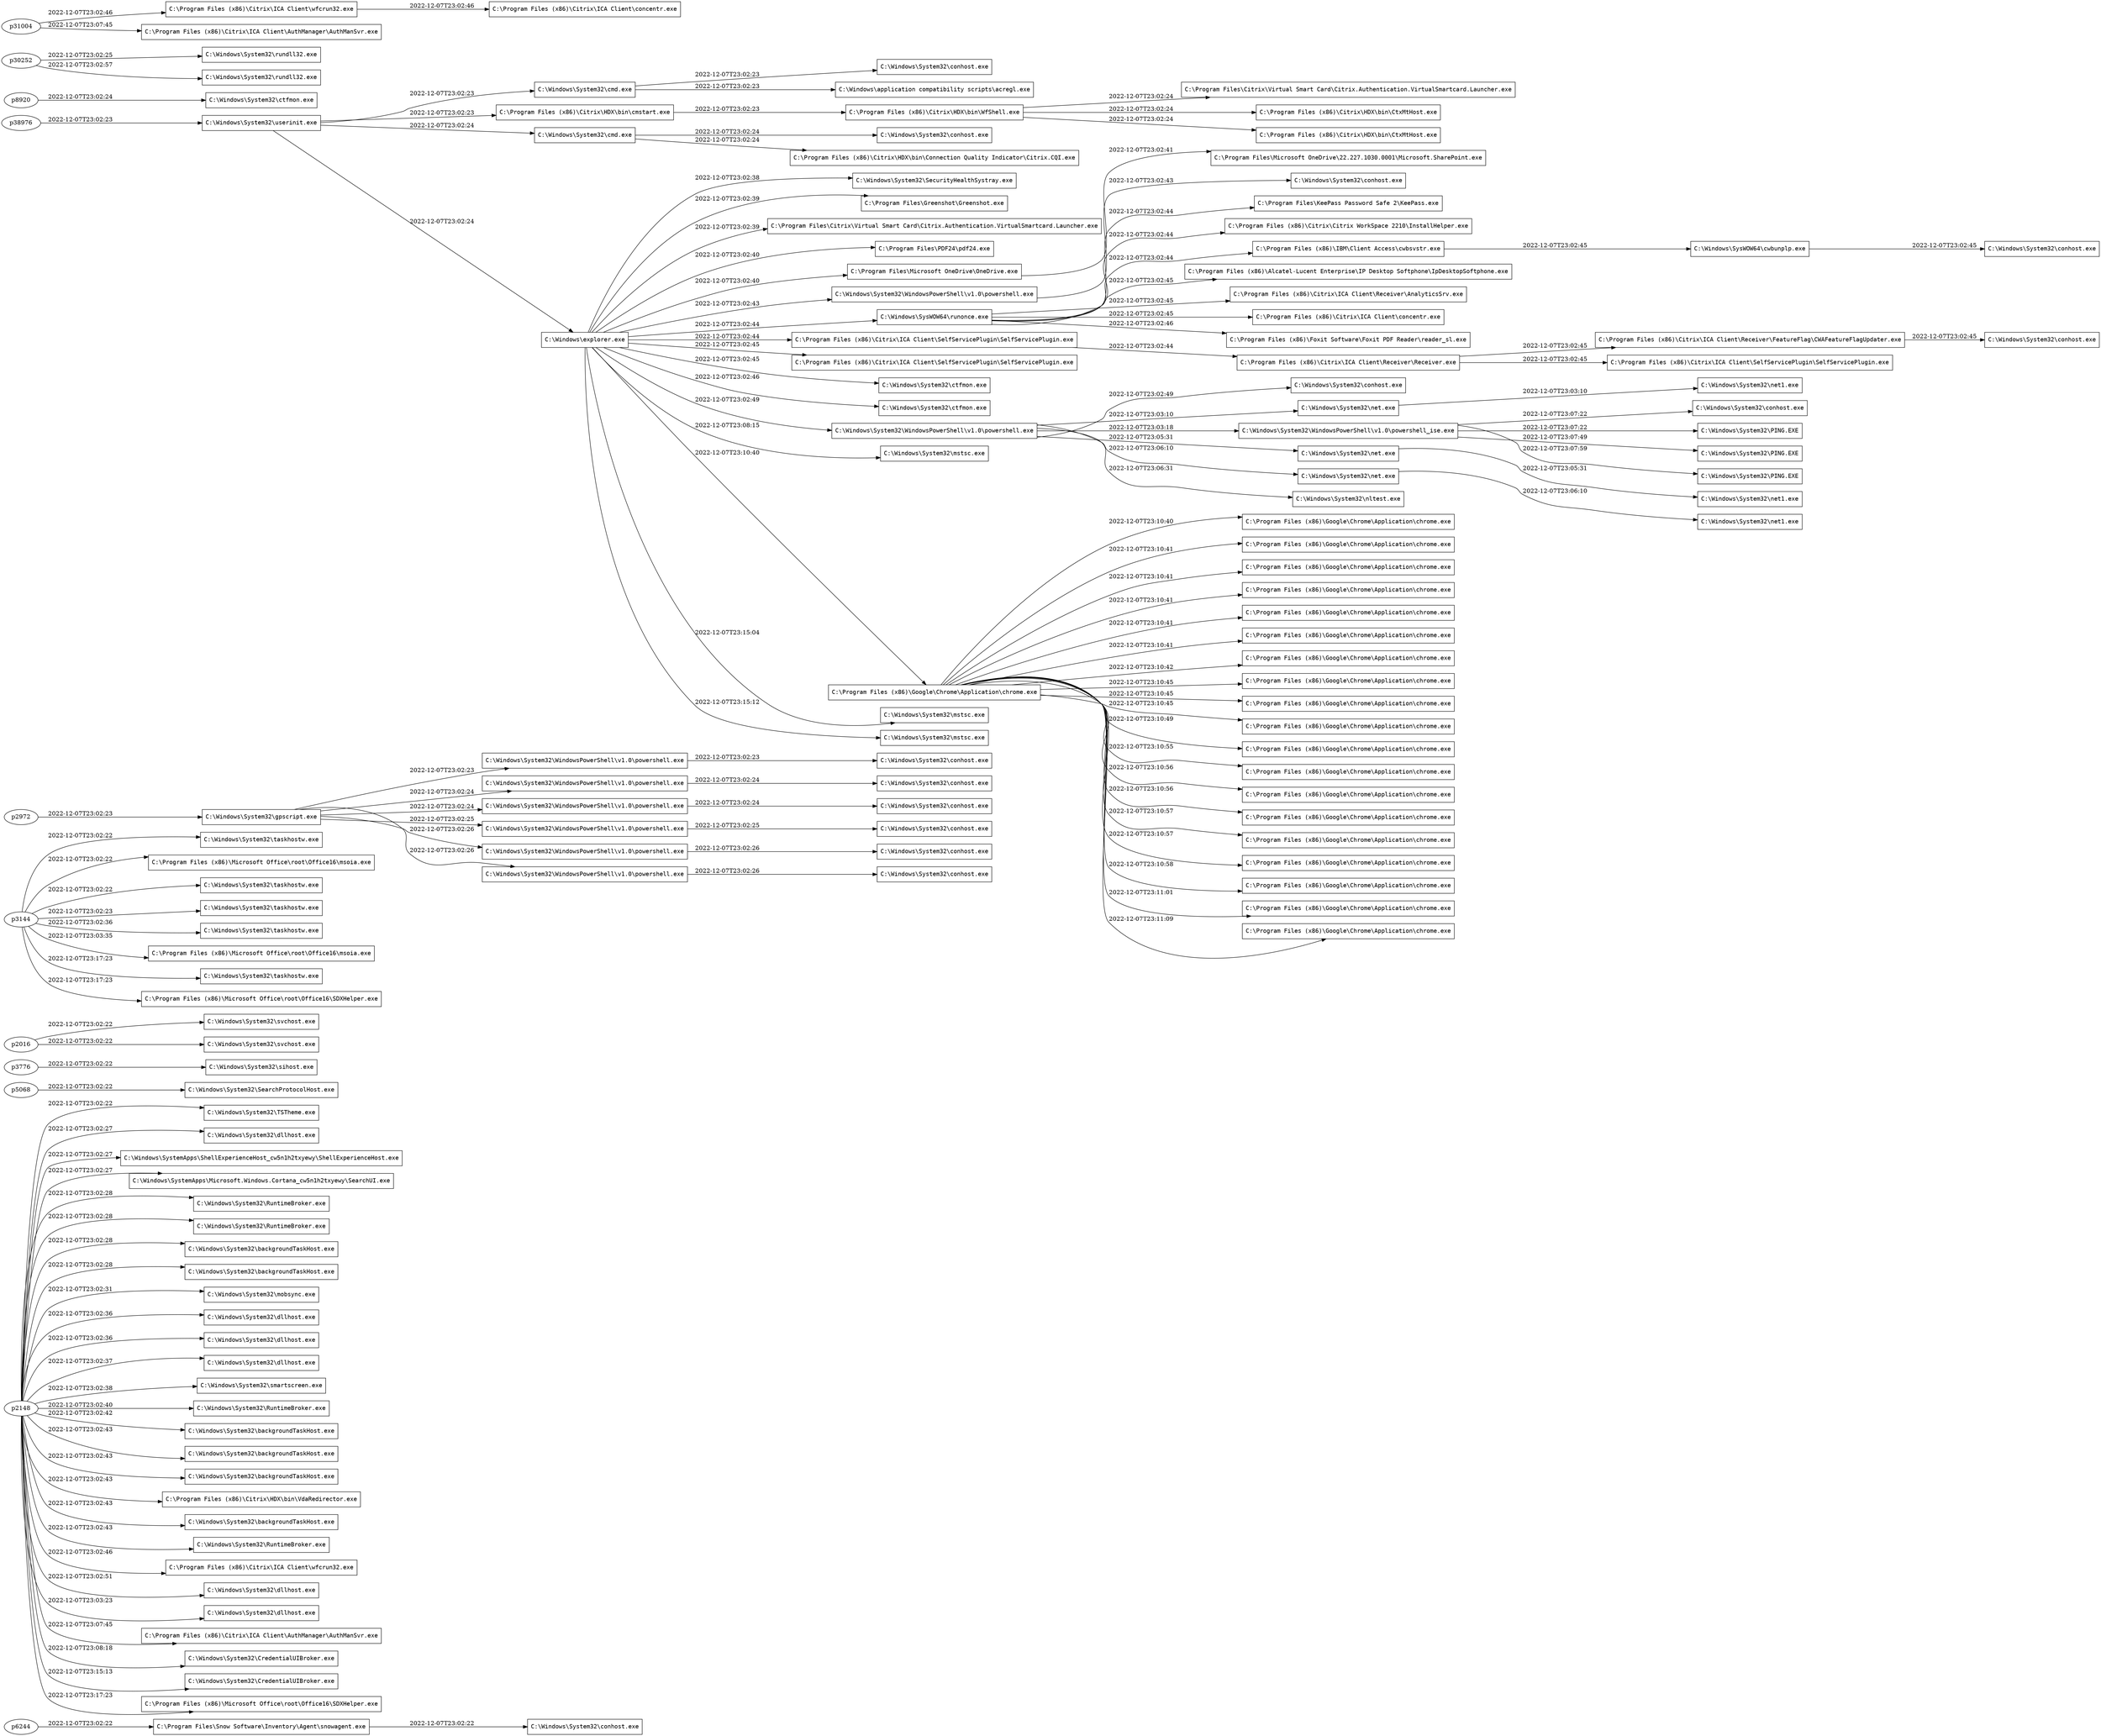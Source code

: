 digraph {
rankdir="LR";
p13848 [label=<<FONT FACE="Courier">C:\\Program Files\\Snow Software\\Inventory\\Agent\\snowagent.exe</FONT>>, shape="box"];
p6244 -> p13848 [label="2022-12-07T23:02:22"]
p19332 [label=<<FONT FACE="Courier">C:\\Windows\\System32\\conhost.exe</FONT>>, shape="box"];
p13848 -> p19332 [label="2022-12-07T23:02:22"]
p33356 [label=<<FONT FACE="Courier">C:\\Windows\\System32\\TSTheme.exe</FONT>>, shape="box"];
p2148 -> p33356 [label="2022-12-07T23:02:22"]
p39512 [label=<<FONT FACE="Courier">C:\\Windows\\System32\\SearchProtocolHost.exe</FONT>>, shape="box"];
p5068 -> p39512 [label="2022-12-07T23:02:22"]
p29092 [label=<<FONT FACE="Courier">C:\\Windows\\System32\\sihost.exe</FONT>>, shape="box"];
p3776 -> p29092 [label="2022-12-07T23:02:22"]
p21592 [label=<<FONT FACE="Courier">C:\\Windows\\System32\\svchost.exe</FONT>>, shape="box"];
p2016 -> p21592 [label="2022-12-07T23:02:22"]
p31720 [label=<<FONT FACE="Courier">C:\\Windows\\System32\\svchost.exe</FONT>>, shape="box"];
p2016 -> p31720 [label="2022-12-07T23:02:22"]
p30572 [label=<<FONT FACE="Courier">C:\\Windows\\System32\\taskhostw.exe</FONT>>, shape="box"];
p3144 -> p30572 [label="2022-12-07T23:02:22"]
p35872 [label=<<FONT FACE="Courier">C:\\Program Files (x86)\\Microsoft Office\\root\\Office16\\msoia.exe</FONT>>, shape="box"];
p3144 -> p35872 [label="2022-12-07T23:02:22"]
p32800 [label=<<FONT FACE="Courier">C:\\Windows\\System32\\taskhostw.exe</FONT>>, shape="box"];
p3144 -> p32800 [label="2022-12-07T23:02:22"]
p11892 [label=<<FONT FACE="Courier">C:\\Windows\\System32\\taskhostw.exe</FONT>>, shape="box"];
p3144 -> p11892 [label="2022-12-07T23:02:23"]
p22548 [label=<<FONT FACE="Courier">C:\\Windows\\System32\\gpscript.exe</FONT>>, shape="box"];
p2972 -> p22548 [label="2022-12-07T23:02:23"]
p25876 [label=<<FONT FACE="Courier">C:\\Windows\\System32\\WindowsPowerShell\\v1.0\\powershell.exe</FONT>>, shape="box"];
p22548 -> p25876 [label="2022-12-07T23:02:23"]
p39608 [label=<<FONT FACE="Courier">C:\\Windows\\System32\\conhost.exe</FONT>>, shape="box"];
p25876 -> p39608 [label="2022-12-07T23:02:23"]
p23436 [label=<<FONT FACE="Courier">C:\\Windows\\System32\\WindowsPowerShell\\v1.0\\powershell.exe</FONT>>, shape="box"];
p22548 -> p23436 [label="2022-12-07T23:02:24"]
p31904 [label=<<FONT FACE="Courier">C:\\Windows\\System32\\conhost.exe</FONT>>, shape="box"];
p23436 -> p31904 [label="2022-12-07T23:02:24"]
p30396 [label=<<FONT FACE="Courier">C:\\Windows\\System32\\WindowsPowerShell\\v1.0\\powershell.exe</FONT>>, shape="box"];
p22548 -> p30396 [label="2022-12-07T23:02:24"]
p16972 [label=<<FONT FACE="Courier">C:\\Windows\\System32\\conhost.exe</FONT>>, shape="box"];
p30396 -> p16972 [label="2022-12-07T23:02:24"]
p23952 [label=<<FONT FACE="Courier">C:\\Windows\\System32\\WindowsPowerShell\\v1.0\\powershell.exe</FONT>>, shape="box"];
p22548 -> p23952 [label="2022-12-07T23:02:25"]
p11328 [label=<<FONT FACE="Courier">C:\\Windows\\System32\\conhost.exe</FONT>>, shape="box"];
p23952 -> p11328 [label="2022-12-07T23:02:25"]
p34136 [label=<<FONT FACE="Courier">C:\\Windows\\System32\\WindowsPowerShell\\v1.0\\powershell.exe</FONT>>, shape="box"];
p22548 -> p34136 [label="2022-12-07T23:02:26"]
p7092 [label=<<FONT FACE="Courier">C:\\Windows\\System32\\conhost.exe</FONT>>, shape="box"];
p34136 -> p7092 [label="2022-12-07T23:02:26"]
p23496 [label=<<FONT FACE="Courier">C:\\Windows\\System32\\WindowsPowerShell\\v1.0\\powershell.exe</FONT>>, shape="box"];
p22548 -> p23496 [label="2022-12-07T23:02:26"]
p40100 [label=<<FONT FACE="Courier">C:\\Windows\\System32\\conhost.exe</FONT>>, shape="box"];
p23496 -> p40100 [label="2022-12-07T23:02:26"]
p3596 [label=<<FONT FACE="Courier">C:\\Windows\\System32\\userinit.exe</FONT>>, shape="box"];
p38976 -> p3596 [label="2022-12-07T23:02:23"]
p16264 [label=<<FONT FACE="Courier">C:\\Windows\\System32\\cmd.exe</FONT>>, shape="box"];
p3596 -> p16264 [label="2022-12-07T23:02:23"]
p8436 [label=<<FONT FACE="Courier">C:\\Windows\\System32\\conhost.exe</FONT>>, shape="box"];
p16264 -> p8436 [label="2022-12-07T23:02:23"]
p21752 [label=<<FONT FACE="Courier">C:\\Windows\\application compatibility scripts\\acregl.exe</FONT>>, shape="box"];
p16264 -> p21752 [label="2022-12-07T23:02:23"]
p13160 [label=<<FONT FACE="Courier">C:\\Program Files (x86)\\Citrix\\HDX\\bin\\cmstart.exe</FONT>>, shape="box"];
p3596 -> p13160 [label="2022-12-07T23:02:23"]
p29560 [label=<<FONT FACE="Courier">C:\\Program Files (x86)\\Citrix\\HDX\\bin\\WfShell.exe</FONT>>, shape="box"];
p13160 -> p29560 [label="2022-12-07T23:02:23"]
p25420 [label=<<FONT FACE="Courier">C:\\Program Files\\Citrix\\Virtual Smart Card\\Citrix.Authentication.VirtualSmartcard.Launcher.exe</FONT>>, shape="box"];
p29560 -> p25420 [label="2022-12-07T23:02:24"]
p27928 [label=<<FONT FACE="Courier">C:\\Program Files (x86)\\Citrix\\HDX\\bin\\CtxMtHost.exe</FONT>>, shape="box"];
p29560 -> p27928 [label="2022-12-07T23:02:24"]
p35748 [label=<<FONT FACE="Courier">C:\\Program Files (x86)\\Citrix\\HDX\\bin\\CtxMtHost.exe</FONT>>, shape="box"];
p29560 -> p35748 [label="2022-12-07T23:02:24"]
p15464 [label=<<FONT FACE="Courier">C:\\Windows\\System32\\cmd.exe</FONT>>, shape="box"];
p3596 -> p15464 [label="2022-12-07T23:02:24"]
p31400 [label=<<FONT FACE="Courier">C:\\Windows\\System32\\conhost.exe</FONT>>, shape="box"];
p15464 -> p31400 [label="2022-12-07T23:02:24"]
p15148 [label=<<FONT FACE="Courier">C:\\Program Files (x86)\\Citrix\\HDX\\bin\\Connection Quality Indicator\\Citrix.CQI.exe</FONT>>, shape="box"];
p15464 -> p15148 [label="2022-12-07T23:02:24"]
p9444 [label=<<FONT FACE="Courier">C:\\Windows\\explorer.exe</FONT>>, shape="box"];
p3596 -> p9444 [label="2022-12-07T23:02:24"]
p9528 [label=<<FONT FACE="Courier">C:\\Windows\\System32\\SecurityHealthSystray.exe</FONT>>, shape="box"];
p9444 -> p9528 [label="2022-12-07T23:02:38"]
p19780 [label=<<FONT FACE="Courier">C:\\Program Files\\Greenshot\\Greenshot.exe</FONT>>, shape="box"];
p9444 -> p19780 [label="2022-12-07T23:02:39"]
p10236 [label=<<FONT FACE="Courier">C:\\Program Files\\Citrix\\Virtual Smart Card\\Citrix.Authentication.VirtualSmartcard.Launcher.exe</FONT>>, shape="box"];
p9444 -> p10236 [label="2022-12-07T23:02:39"]
p8716 [label=<<FONT FACE="Courier">C:\\Program Files\\PDF24\\pdf24.exe</FONT>>, shape="box"];
p9444 -> p8716 [label="2022-12-07T23:02:40"]
p7884 [label=<<FONT FACE="Courier">C:\\Program Files\\Microsoft OneDrive\\OneDrive.exe</FONT>>, shape="box"];
p9444 -> p7884 [label="2022-12-07T23:02:40"]
p34888 [label=<<FONT FACE="Courier">C:\\Program Files\\Microsoft OneDrive\\22.227.1030.0001\\Microsoft.SharePoint.exe</FONT>>, shape="box"];
p7884 -> p34888 [label="2022-12-07T23:02:41"]
p27796 [label=<<FONT FACE="Courier">C:\\Windows\\System32\\WindowsPowerShell\\v1.0\\powershell.exe</FONT>>, shape="box"];
p9444 -> p27796 [label="2022-12-07T23:02:43"]
p39504 [label=<<FONT FACE="Courier">C:\\Windows\\System32\\conhost.exe</FONT>>, shape="box"];
p27796 -> p39504 [label="2022-12-07T23:02:43"]
p23828 [label=<<FONT FACE="Courier">C:\\Windows\\SysWOW64\\runonce.exe</FONT>>, shape="box"];
p9444 -> p23828 [label="2022-12-07T23:02:44"]
p24584 [label=<<FONT FACE="Courier">C:\\Program Files\\KeePass Password Safe 2\\KeePass.exe</FONT>>, shape="box"];
p23828 -> p24584 [label="2022-12-07T23:02:44"]
p24540 [label=<<FONT FACE="Courier">C:\\Program Files (x86)\\Citrix\\Citrix WorkSpace 2210\\InstallHelper.exe</FONT>>, shape="box"];
p23828 -> p24540 [label="2022-12-07T23:02:44"]
p17612 [label=<<FONT FACE="Courier">C:\\Program Files (x86)\\IBM\\Client Access\\cwbsvstr.exe</FONT>>, shape="box"];
p23828 -> p17612 [label="2022-12-07T23:02:44"]
p38380 [label=<<FONT FACE="Courier">C:\\Windows\\SysWOW64\\cwbunplp.exe</FONT>>, shape="box"];
p17612 -> p38380 [label="2022-12-07T23:02:45"]
p18188 [label=<<FONT FACE="Courier">C:\\Windows\\System32\\conhost.exe</FONT>>, shape="box"];
p38380 -> p18188 [label="2022-12-07T23:02:45"]
p12004 [label=<<FONT FACE="Courier">C:\\Program Files (x86)\\Alcatel-Lucent Enterprise\\IP Desktop Softphone\\IpDesktopSoftphone.exe</FONT>>, shape="box"];
p23828 -> p12004 [label="2022-12-07T23:02:45"]
p22444 [label=<<FONT FACE="Courier">C:\\Program Files (x86)\\Citrix\\ICA Client\\Receiver\\AnalyticsSrv.exe</FONT>>, shape="box"];
p23828 -> p22444 [label="2022-12-07T23:02:45"]
p30348 [label=<<FONT FACE="Courier">C:\\Program Files (x86)\\Citrix\\ICA Client\\concentr.exe</FONT>>, shape="box"];
p23828 -> p30348 [label="2022-12-07T23:02:45"]
p32660 [label=<<FONT FACE="Courier">C:\\Program Files (x86)\\Foxit Software\\Foxit PDF Reader\\reader_sl.exe</FONT>>, shape="box"];
p23828 -> p32660 [label="2022-12-07T23:02:46"]
p38240 [label=<<FONT FACE="Courier">C:\\Program Files (x86)\\Citrix\\ICA Client\\SelfServicePlugin\\SelfServicePlugin.exe</FONT>>, shape="box"];
p9444 -> p38240 [label="2022-12-07T23:02:44"]
p16884 [label=<<FONT FACE="Courier">C:\\Program Files (x86)\\Citrix\\ICA Client\\Receiver\\Receiver.exe</FONT>>, shape="box"];
p38240 -> p16884 [label="2022-12-07T23:02:44"]
p892 [label=<<FONT FACE="Courier">C:\\Program Files (x86)\\Citrix\\ICA Client\\Receiver\\FeatureFlag\\CWAFeatureFlagUpdater.exe</FONT>>, shape="box"];
p16884 -> p892 [label="2022-12-07T23:02:45"]
p12508 [label=<<FONT FACE="Courier">C:\\Windows\\System32\\conhost.exe</FONT>>, shape="box"];
p892 -> p12508 [label="2022-12-07T23:02:45"]
p5536 [label=<<FONT FACE="Courier">C:\\Program Files (x86)\\Citrix\\ICA Client\\SelfServicePlugin\\SelfServicePlugin.exe</FONT>>, shape="box"];
p16884 -> p5536 [label="2022-12-07T23:02:45"]
p38404 [label=<<FONT FACE="Courier">C:\\Program Files (x86)\\Citrix\\ICA Client\\SelfServicePlugin\\SelfServicePlugin.exe</FONT>>, shape="box"];
p9444 -> p38404 [label="2022-12-07T23:02:45"]
p244 [label=<<FONT FACE="Courier">C:\\Windows\\System32\\ctfmon.exe</FONT>>, shape="box"];
p9444 -> p244 [label="2022-12-07T23:02:45"]
p32252 [label=<<FONT FACE="Courier">C:\\Windows\\System32\\ctfmon.exe</FONT>>, shape="box"];
p9444 -> p32252 [label="2022-12-07T23:02:46"]
p35280 [label=<<FONT FACE="Courier">C:\\Windows\\System32\\WindowsPowerShell\\v1.0\\powershell.exe</FONT>>, shape="box"];
p9444 -> p35280 [label="2022-12-07T23:02:49"]
p30956 [label=<<FONT FACE="Courier">C:\\Windows\\System32\\conhost.exe</FONT>>, shape="box"];
p35280 -> p30956 [label="2022-12-07T23:02:49"]
p17348 [label=<<FONT FACE="Courier">C:\\Windows\\System32\\net.exe</FONT>>, shape="box"];
p35280 -> p17348 [label="2022-12-07T23:03:10"]
p23036 [label=<<FONT FACE="Courier">C:\\Windows\\System32\\net1.exe</FONT>>, shape="box"];
p17348 -> p23036 [label="2022-12-07T23:03:10"]
p38188 [label=<<FONT FACE="Courier">C:\\Windows\\System32\\WindowsPowerShell\\v1.0\\powershell_ise.exe</FONT>>, shape="box"];
p35280 -> p38188 [label="2022-12-07T23:03:18"]
p20284 [label=<<FONT FACE="Courier">C:\\Windows\\System32\\conhost.exe</FONT>>, shape="box"];
p38188 -> p20284 [label="2022-12-07T23:07:22"]
p34216 [label=<<FONT FACE="Courier">C:\\Windows\\System32\\PING.EXE</FONT>>, shape="box"];
p38188 -> p34216 [label="2022-12-07T23:07:22"]
p34556 [label=<<FONT FACE="Courier">C:\\Windows\\System32\\PING.EXE</FONT>>, shape="box"];
p38188 -> p34556 [label="2022-12-07T23:07:49"]
p31016 [label=<<FONT FACE="Courier">C:\\Windows\\System32\\PING.EXE</FONT>>, shape="box"];
p38188 -> p31016 [label="2022-12-07T23:07:59"]
p34676 [label=<<FONT FACE="Courier">C:\\Windows\\System32\\net.exe</FONT>>, shape="box"];
p35280 -> p34676 [label="2022-12-07T23:05:31"]
p31580 [label=<<FONT FACE="Courier">C:\\Windows\\System32\\net1.exe</FONT>>, shape="box"];
p34676 -> p31580 [label="2022-12-07T23:05:31"]
p39780 [label=<<FONT FACE="Courier">C:\\Windows\\System32\\net.exe</FONT>>, shape="box"];
p35280 -> p39780 [label="2022-12-07T23:06:10"]
p20420 [label=<<FONT FACE="Courier">C:\\Windows\\System32\\net1.exe</FONT>>, shape="box"];
p39780 -> p20420 [label="2022-12-07T23:06:10"]
p21108 [label=<<FONT FACE="Courier">C:\\Windows\\System32\\nltest.exe</FONT>>, shape="box"];
p35280 -> p21108 [label="2022-12-07T23:06:31"]
p25748 [label=<<FONT FACE="Courier">C:\\Windows\\System32\\mstsc.exe</FONT>>, shape="box"];
p9444 -> p25748 [label="2022-12-07T23:08:15"]
p39408 [label=<<FONT FACE="Courier">C:\\Program Files (x86)\\Google\\Chrome\\Application\\chrome.exe</FONT>>, shape="box"];
p9444 -> p39408 [label="2022-12-07T23:10:40"]
p33848 [label=<<FONT FACE="Courier">C:\\Program Files (x86)\\Google\\Chrome\\Application\\chrome.exe</FONT>>, shape="box"];
p39408 -> p33848 [label="2022-12-07T23:10:40"]
p25236 [label=<<FONT FACE="Courier">C:\\Program Files (x86)\\Google\\Chrome\\Application\\chrome.exe</FONT>>, shape="box"];
p39408 -> p25236 [label="2022-12-07T23:10:41"]
p37424 [label=<<FONT FACE="Courier">C:\\Program Files (x86)\\Google\\Chrome\\Application\\chrome.exe</FONT>>, shape="box"];
p39408 -> p37424 [label="2022-12-07T23:10:41"]
p18836 [label=<<FONT FACE="Courier">C:\\Program Files (x86)\\Google\\Chrome\\Application\\chrome.exe</FONT>>, shape="box"];
p39408 -> p18836 [label="2022-12-07T23:10:41"]
p38364 [label=<<FONT FACE="Courier">C:\\Program Files (x86)\\Google\\Chrome\\Application\\chrome.exe</FONT>>, shape="box"];
p39408 -> p38364 [label="2022-12-07T23:10:41"]
p24104 [label=<<FONT FACE="Courier">C:\\Program Files (x86)\\Google\\Chrome\\Application\\chrome.exe</FONT>>, shape="box"];
p39408 -> p24104 [label="2022-12-07T23:10:41"]
p19516 [label=<<FONT FACE="Courier">C:\\Program Files (x86)\\Google\\Chrome\\Application\\chrome.exe</FONT>>, shape="box"];
p39408 -> p19516 [label="2022-12-07T23:10:42"]
p36232 [label=<<FONT FACE="Courier">C:\\Program Files (x86)\\Google\\Chrome\\Application\\chrome.exe</FONT>>, shape="box"];
p39408 -> p36232 [label="2022-12-07T23:10:45"]
p2472 [label=<<FONT FACE="Courier">C:\\Program Files (x86)\\Google\\Chrome\\Application\\chrome.exe</FONT>>, shape="box"];
p39408 -> p2472 [label="2022-12-07T23:10:45"]
p20168 [label=<<FONT FACE="Courier">C:\\Program Files (x86)\\Google\\Chrome\\Application\\chrome.exe</FONT>>, shape="box"];
p39408 -> p20168 [label="2022-12-07T23:10:45"]
p29788 [label=<<FONT FACE="Courier">C:\\Program Files (x86)\\Google\\Chrome\\Application\\chrome.exe</FONT>>, shape="box"];
p39408 -> p29788 [label="2022-12-07T23:10:49"]
p17096 [label=<<FONT FACE="Courier">C:\\Program Files (x86)\\Google\\Chrome\\Application\\chrome.exe</FONT>>, shape="box"];
p39408 -> p17096 [label="2022-12-07T23:10:55"]
p28368 [label=<<FONT FACE="Courier">C:\\Program Files (x86)\\Google\\Chrome\\Application\\chrome.exe</FONT>>, shape="box"];
p39408 -> p28368 [label="2022-12-07T23:10:56"]
p21704 [label=<<FONT FACE="Courier">C:\\Program Files (x86)\\Google\\Chrome\\Application\\chrome.exe</FONT>>, shape="box"];
p39408 -> p21704 [label="2022-12-07T23:10:56"]
p24580 [label=<<FONT FACE="Courier">C:\\Program Files (x86)\\Google\\Chrome\\Application\\chrome.exe</FONT>>, shape="box"];
p39408 -> p24580 [label="2022-12-07T23:10:57"]
p12256 [label=<<FONT FACE="Courier">C:\\Program Files (x86)\\Google\\Chrome\\Application\\chrome.exe</FONT>>, shape="box"];
p39408 -> p12256 [label="2022-12-07T23:10:57"]
p36908 [label=<<FONT FACE="Courier">C:\\Program Files (x86)\\Google\\Chrome\\Application\\chrome.exe</FONT>>, shape="box"];
p39408 -> p36908 [label="2022-12-07T23:10:58"]
p32900 [label=<<FONT FACE="Courier">C:\\Program Files (x86)\\Google\\Chrome\\Application\\chrome.exe</FONT>>, shape="box"];
p39408 -> p32900 [label="2022-12-07T23:11:01"]
p11840 [label=<<FONT FACE="Courier">C:\\Program Files (x86)\\Google\\Chrome\\Application\\chrome.exe</FONT>>, shape="box"];
p39408 -> p11840 [label="2022-12-07T23:11:09"]
p30116 [label=<<FONT FACE="Courier">C:\\Windows\\System32\\mstsc.exe</FONT>>, shape="box"];
p9444 -> p30116 [label="2022-12-07T23:15:04"]
p26160 [label=<<FONT FACE="Courier">C:\\Windows\\System32\\mstsc.exe</FONT>>, shape="box"];
p9444 -> p26160 [label="2022-12-07T23:15:12"]
p35616 [label=<<FONT FACE="Courier">C:\\Windows\\System32\\ctfmon.exe</FONT>>, shape="box"];
p8920 -> p35616 [label="2022-12-07T23:02:24"]
p39376 [label=<<FONT FACE="Courier">C:\\Windows\\System32\\rundll32.exe</FONT>>, shape="box"];
p30252 -> p39376 [label="2022-12-07T23:02:25"]
p27884 [label=<<FONT FACE="Courier">C:\\Windows\\System32\\dllhost.exe</FONT>>, shape="box"];
p2148 -> p27884 [label="2022-12-07T23:02:27"]
p19808 [label=<<FONT FACE="Courier">C:\\Windows\\SystemApps\\ShellExperienceHost_cw5n1h2txyewy\\ShellExperienceHost.exe</FONT>>, shape="box"];
p2148 -> p19808 [label="2022-12-07T23:02:27"]
p6044 [label=<<FONT FACE="Courier">C:\\Windows\\SystemApps\\Microsoft.Windows.Cortana_cw5n1h2txyewy\\SearchUI.exe</FONT>>, shape="box"];
p2148 -> p6044 [label="2022-12-07T23:02:27"]
p21480 [label=<<FONT FACE="Courier">C:\\Windows\\System32\\RuntimeBroker.exe</FONT>>, shape="box"];
p2148 -> p21480 [label="2022-12-07T23:02:28"]
p37800 [label=<<FONT FACE="Courier">C:\\Windows\\System32\\RuntimeBroker.exe</FONT>>, shape="box"];
p2148 -> p37800 [label="2022-12-07T23:02:28"]
p27536 [label=<<FONT FACE="Courier">C:\\Windows\\System32\\backgroundTaskHost.exe</FONT>>, shape="box"];
p2148 -> p27536 [label="2022-12-07T23:02:28"]
p40704 [label=<<FONT FACE="Courier">C:\\Windows\\System32\\backgroundTaskHost.exe</FONT>>, shape="box"];
p2148 -> p40704 [label="2022-12-07T23:02:28"]
p26316 [label=<<FONT FACE="Courier">C:\\Windows\\System32\\mobsync.exe</FONT>>, shape="box"];
p2148 -> p26316 [label="2022-12-07T23:02:31"]
p25288 [label=<<FONT FACE="Courier">C:\\Windows\\System32\\taskhostw.exe</FONT>>, shape="box"];
p3144 -> p25288 [label="2022-12-07T23:02:36"]
p39984 [label=<<FONT FACE="Courier">C:\\Windows\\System32\\dllhost.exe</FONT>>, shape="box"];
p2148 -> p39984 [label="2022-12-07T23:02:36"]
p20912 [label=<<FONT FACE="Courier">C:\\Windows\\System32\\dllhost.exe</FONT>>, shape="box"];
p2148 -> p20912 [label="2022-12-07T23:02:36"]
p6944 [label=<<FONT FACE="Courier">C:\\Windows\\System32\\dllhost.exe</FONT>>, shape="box"];
p2148 -> p6944 [label="2022-12-07T23:02:37"]
p35808 [label=<<FONT FACE="Courier">C:\\Windows\\System32\\smartscreen.exe</FONT>>, shape="box"];
p2148 -> p35808 [label="2022-12-07T23:02:38"]
p664 [label=<<FONT FACE="Courier">C:\\Windows\\System32\\RuntimeBroker.exe</FONT>>, shape="box"];
p2148 -> p664 [label="2022-12-07T23:02:40"]
p16736 [label=<<FONT FACE="Courier">C:\\Windows\\System32\\backgroundTaskHost.exe</FONT>>, shape="box"];
p2148 -> p16736 [label="2022-12-07T23:02:42"]
p18728 [label=<<FONT FACE="Courier">C:\\Windows\\System32\\backgroundTaskHost.exe</FONT>>, shape="box"];
p2148 -> p18728 [label="2022-12-07T23:02:43"]
p23732 [label=<<FONT FACE="Courier">C:\\Windows\\System32\\backgroundTaskHost.exe</FONT>>, shape="box"];
p2148 -> p23732 [label="2022-12-07T23:02:43"]
p27724 [label=<<FONT FACE="Courier">C:\\Program Files (x86)\\Citrix\\HDX\\bin\\VdaRedirector.exe</FONT>>, shape="box"];
p2148 -> p27724 [label="2022-12-07T23:02:43"]
p22612 [label=<<FONT FACE="Courier">C:\\Windows\\System32\\backgroundTaskHost.exe</FONT>>, shape="box"];
p2148 -> p22612 [label="2022-12-07T23:02:43"]
p20920 [label=<<FONT FACE="Courier">C:\\Windows\\System32\\RuntimeBroker.exe</FONT>>, shape="box"];
p2148 -> p20920 [label="2022-12-07T23:02:43"]
p17084 [label=<<FONT FACE="Courier">C:\\Program Files (x86)\\Citrix\\ICA Client\\wfcrun32.exe</FONT>>, shape="box"];
p2148 -> p17084 [label="2022-12-07T23:02:46"]
p8924 [label=<<FONT FACE="Courier">C:\\Program Files (x86)\\Citrix\\ICA Client\\wfcrun32.exe</FONT>>, shape="box"];
p31004 -> p8924 [label="2022-12-07T23:02:46"]
p31508 [label=<<FONT FACE="Courier">C:\\Program Files (x86)\\Citrix\\ICA Client\\concentr.exe</FONT>>, shape="box"];
p8924 -> p31508 [label="2022-12-07T23:02:46"]
p16436 [label=<<FONT FACE="Courier">C:\\Windows\\System32\\dllhost.exe</FONT>>, shape="box"];
p2148 -> p16436 [label="2022-12-07T23:02:51"]
p33856 [label=<<FONT FACE="Courier">C:\\Windows\\System32\\rundll32.exe</FONT>>, shape="box"];
p30252 -> p33856 [label="2022-12-07T23:02:57"]
p39652 [label=<<FONT FACE="Courier">C:\\Windows\\System32\\dllhost.exe</FONT>>, shape="box"];
p2148 -> p39652 [label="2022-12-07T23:03:23"]
p19992 [label=<<FONT FACE="Courier">C:\\Program Files (x86)\\Microsoft Office\\root\\Office16\\msoia.exe</FONT>>, shape="box"];
p3144 -> p19992 [label="2022-12-07T23:03:35"]
p18408 [label=<<FONT FACE="Courier">C:\\Program Files (x86)\\Citrix\\ICA Client\\AuthManager\\AuthManSvr.exe</FONT>>, shape="box"];
p2148 -> p18408 [label="2022-12-07T23:07:45"]
p5344 [label=<<FONT FACE="Courier">C:\\Program Files (x86)\\Citrix\\ICA Client\\AuthManager\\AuthManSvr.exe</FONT>>, shape="box"];
p31004 -> p5344 [label="2022-12-07T23:07:45"]
p19112 [label=<<FONT FACE="Courier">C:\\Windows\\System32\\CredentialUIBroker.exe</FONT>>, shape="box"];
p2148 -> p19112 [label="2022-12-07T23:08:18"]
p12564 [label=<<FONT FACE="Courier">C:\\Windows\\System32\\CredentialUIBroker.exe</FONT>>, shape="box"];
p2148 -> p12564 [label="2022-12-07T23:15:13"]
p14940 [label=<<FONT FACE="Courier">C:\\Windows\\System32\\taskhostw.exe</FONT>>, shape="box"];
p3144 -> p14940 [label="2022-12-07T23:17:23"]
p2248 [label=<<FONT FACE="Courier">C:\\Program Files (x86)\\Microsoft Office\\root\\Office16\\SDXHelper.exe</FONT>>, shape="box"];
p3144 -> p2248 [label="2022-12-07T23:17:23"]
p2816 [label=<<FONT FACE="Courier">C:\\Program Files (x86)\\Microsoft Office\\root\\Office16\\SDXHelper.exe</FONT>>, shape="box"];
p2148 -> p2816 [label="2022-12-07T23:17:23"]
}
